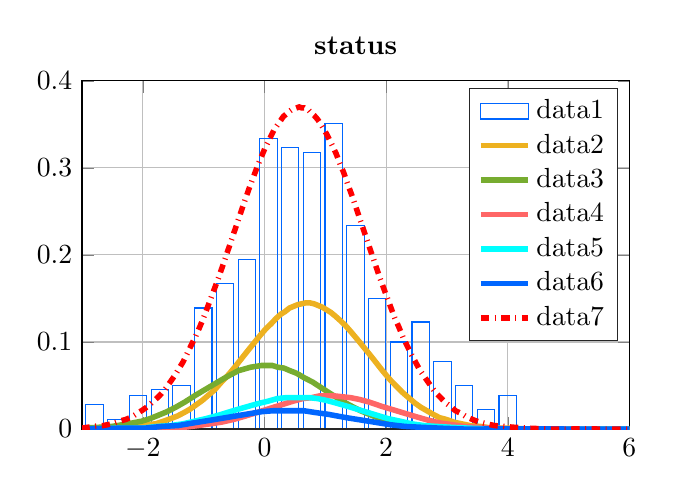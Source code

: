 % This file was created by matlab2tikz.
%
%The latest updates can be retrieved from
%  http://www.mathworks.com/matlabcentral/fileexchange/22022-matlab2tikz-matlab2tikz
%where you can also make suggestions and rate matlab2tikz.
%
\definecolor{mycolor1}{rgb}{0.0,0.4,1.0}%
\definecolor{mycolor2}{rgb}{0.929,0.694,0.125}%
\definecolor{mycolor3}{rgb}{0.466,0.674,0.188}%
\definecolor{mycolor4}{rgb}{0.0,1.0,1.0}%
%
\begin{tikzpicture}

\begin{axis}[%
width=2.737in,
height=1.741in,
at={(0.459in,0.243in)},
scale only axis,
bar shift auto,
xmin=-3,
xmax=6,
ymin=0,
ymax=0.4,
axis background/.style={fill=white},
title style={font=\bfseries},
title={status},
xmajorgrids,
ymajorgrids,
legend style={legend cell align=left, align=left, draw=white!15!black}
]
\addplot[ybar, bar width=0.286, fill=white, fill opacity=0, draw=mycolor1, area legend] table[row sep=crcr] {%
-2.794	0.028\\
-2.436	0.011\\
-2.079	0.039\\
-1.721	0.045\\
-1.364	0.05\\
-1.006	0.139\\
-0.649	0.167\\
-0.291	0.195\\
0.066	0.334\\
0.423	0.323\\
0.781	0.318\\
1.138	0.351\\
1.496	0.234\\
1.853	0.15\\
2.211	0.1\\
2.568	0.123\\
2.926	0.078\\
3.283	0.05\\
3.64	0.022\\
3.998	0.039\\
};
\addplot[forget plot, color=white!15!black] table[row sep=crcr] {%
-3	0\\
6	0\\
};
\addlegendentry{data1}

\addplot [color=mycolor2, line width=2.0pt]
  table[row sep=crcr]{%
-3.01	0.0\\
-2.57	0.001\\
-2.3	0.002\\
-2.1	0.003\\
-1.93	0.005\\
-1.79	0.006\\
-1.66	0.009\\
-1.54	0.012\\
-1.43	0.015\\
-1.32	0.019\\
-1.22	0.023\\
-1.12	0.028\\
-1.02	0.033\\
-0.92	0.039\\
-0.82	0.045\\
-0.72	0.053\\
-0.61	0.061\\
-0.49	0.071\\
-0.32	0.086\\
-0.09	0.106\\
0.02	0.115\\
0.11	0.121\\
0.19	0.127\\
0.27	0.132\\
0.34	0.135\\
0.41	0.139\\
0.48	0.141\\
0.55	0.143\\
0.62	0.144\\
0.68	0.145\\
0.74	0.145\\
0.81	0.144\\
0.88	0.142\\
0.95	0.14\\
1.02	0.137\\
1.09	0.134\\
1.16	0.13\\
1.24	0.125\\
1.33	0.119\\
1.43	0.111\\
1.55	0.101\\
1.76	0.083\\
1.94	0.067\\
2.06	0.057\\
2.17	0.049\\
2.27	0.042\\
2.37	0.036\\
2.47	0.03\\
2.57	0.025\\
2.67	0.021\\
2.77	0.017\\
2.88	0.013\\
2.99	0.011\\
3.11	0.008\\
3.24	0.006\\
3.38	0.004\\
3.55	0.003\\
3.75	0.001\\
4	0.001\\
4.37	0.0\\
5.11	8.713e-06\\
6.01	1.099e-07\\
};
\addlegendentry{data2}

\addplot [color=mycolor3, line width=2.0pt]
  table[row sep=crcr]{%
-3.01	0.001\\
-2.73	0.002\\
-2.51	0.003\\
-2.33	0.005\\
-2.17	0.007\\
-2.02	0.009\\
-1.88	0.012\\
-1.74	0.016\\
-1.6	0.02\\
-1.46	0.025\\
-1.31	0.031\\
-1.13	0.039\\
-0.67	0.058\\
-0.54	0.063\\
-0.43	0.067\\
-0.33	0.069\\
-0.23	0.071\\
-0.14	0.072\\
-0.05	0.073\\
0.04	0.073\\
0.13	0.073\\
0.22	0.071\\
0.32	0.07\\
0.42	0.067\\
0.53	0.064\\
0.65	0.059\\
0.79	0.054\\
1.01	0.044\\
1.28	0.032\\
1.44	0.026\\
1.58	0.021\\
1.72	0.017\\
1.86	0.013\\
2	0.01\\
2.15	0.007\\
2.31	0.005\\
2.48	0.003\\
2.68	0.002\\
2.92	0.001\\
3.23	0.0\\
3.72	7.294e-05\\
5.12	1.503e-07\\
6.01	1.064e-09\\
};
\addlegendentry{data3}

\addplot [color=white!40!red, line width=2.0pt]
  table[row sep=crcr]{%
-3.01	9.113e-06\\
-1.99	0.0\\
-1.6	0.001\\
-1.32	0.002\\
-1.09	0.004\\
-0.89	0.006\\
-0.7	0.008\\
-0.51	0.011\\
-0.31	0.015\\
-0.08	0.02\\
0.47	0.032\\
0.63	0.035\\
0.77	0.036\\
0.9	0.038\\
1.03	0.038\\
1.16	0.038\\
1.29	0.037\\
1.42	0.036\\
1.56	0.034\\
1.72	0.031\\
1.93	0.026\\
2.5	0.014\\
2.7	0.01\\
2.89	0.007\\
3.08	0.005\\
3.28	0.003\\
3.51	0.002\\
3.78	0.001\\
4.13	0.0\\
4.69	5.522e-05\\
6.01	1.953e-07\\
};
\addlegendentry{data4}

\addplot [color=mycolor4, line width=2.0pt]
  table[row sep=crcr]{%
-3.01	6.491e-05\\
-2.37	0.001\\
-2.02	0.001\\
-1.76	0.003\\
-1.54	0.004\\
-1.34	0.006\\
-1.15	0.009\\
-0.96	0.012\\
-0.75	0.016\\
-0.47	0.022\\
-0.12	0.029\\
0.06	0.032\\
0.21	0.035\\
0.35	0.036\\
0.48	0.036\\
0.61	0.036\\
0.74	0.036\\
0.87	0.035\\
1.01	0.033\\
1.17	0.03\\
1.37	0.026\\
2.03	0.012\\
2.23	0.009\\
2.42	0.006\\
2.62	0.004\\
2.83	0.003\\
3.07	0.002\\
3.37	0.001\\
3.78	0.0\\
4.55	1.222e-05\\
6.01	1.223e-08\\
};
\addlegendentry{data5}

\addplot [color=mycolor1, line width=2.0pt]
  table[row sep=crcr]{%
-3.01	6.977e-05\\
-2.35	0.001\\
-1.97	0.001\\
-1.68	0.003\\
-1.42	0.004\\
-1.17	0.007\\
-0.9	0.01\\
-0.04	0.02\\
0.14	0.021\\
0.31	0.021\\
0.48	0.021\\
0.65	0.021\\
0.83	0.019\\
1.04	0.017\\
1.35	0.013\\
1.8	0.008\\
2.06	0.005\\
2.31	0.003\\
2.58	0.002\\
2.89	0.001\\
3.28	0.0\\
3.91	4.148e-05\\
6.01	2.729e-09\\
};
\addlegendentry{data6}

\addplot [color=red, dashdotted, line width=2.0pt]
  table[row sep=crcr]{%
-3.01	0.001\\
-2.81	0.003\\
-2.65	0.004\\
-2.51	0.006\\
-2.39	0.009\\
-2.28	0.011\\
-2.18	0.014\\
-2.09	0.018\\
-2	0.022\\
-1.92	0.026\\
-1.84	0.031\\
-1.76	0.036\\
-1.69	0.041\\
-1.62	0.047\\
-1.55	0.054\\
-1.48	0.061\\
-1.41	0.069\\
-1.34	0.077\\
-1.27	0.087\\
-1.2	0.097\\
-1.13	0.107\\
-1.06	0.118\\
-0.99	0.13\\
-0.92	0.143\\
-0.84	0.158\\
-0.76	0.173\\
-0.66	0.193\\
-0.52	0.222\\
-0.34	0.259\\
-0.25	0.277\\
-0.18	0.29\\
-0.11	0.303\\
-0.05	0.313\\
0.01	0.323\\
0.06	0.33\\
0.11	0.337\\
0.16	0.344\\
0.21	0.349\\
0.26	0.354\\
0.31	0.359\\
0.36	0.362\\
0.41	0.365\\
0.45	0.367\\
0.49	0.368\\
0.53	0.369\\
0.57	0.37\\
0.61	0.369\\
0.65	0.369\\
0.69	0.367\\
0.73	0.366\\
0.77	0.363\\
0.82	0.36\\
0.87	0.356\\
0.92	0.351\\
0.97	0.345\\
1.02	0.339\\
1.07	0.332\\
1.12	0.325\\
1.18	0.316\\
1.24	0.305\\
1.3	0.295\\
1.37	0.281\\
1.45	0.266\\
1.55	0.245\\
1.9	0.173\\
1.99	0.156\\
2.07	0.141\\
2.14	0.128\\
2.21	0.117\\
2.28	0.105\\
2.35	0.095\\
2.42	0.085\\
2.49	0.076\\
2.56	0.067\\
2.63	0.06\\
2.7	0.053\\
2.77	0.046\\
2.84	0.04\\
2.91	0.035\\
2.98	0.03\\
3.06	0.026\\
3.14	0.021\\
3.23	0.018\\
3.32	0.014\\
3.42	0.011\\
3.53	0.008\\
3.65	0.006\\
3.78	0.004\\
3.93	0.003\\
4.11	0.002\\
4.34	0.001\\
4.66	0.0\\
5.23	3.05e-05\\
6.01	9.859e-07\\
};
\addlegendentry{data7}

\end{axis}
\end{tikzpicture}%